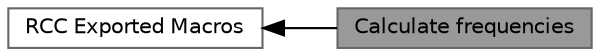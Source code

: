 digraph "Calculate frequencies"
{
 // LATEX_PDF_SIZE
  bgcolor="transparent";
  edge [fontname=Helvetica,fontsize=10,labelfontname=Helvetica,labelfontsize=10];
  node [fontname=Helvetica,fontsize=10,shape=box,height=0.2,width=0.4];
  rankdir=LR;
  Node1 [label="Calculate frequencies",height=0.2,width=0.4,color="gray40", fillcolor="grey60", style="filled", fontcolor="black",tooltip=" "];
  Node2 [label="RCC Exported Macros",height=0.2,width=0.4,color="grey40", fillcolor="white", style="filled",URL="$group___r_c_c___l_l___exported___macros.html",tooltip=" "];
  Node2->Node1 [shape=plaintext, dir="back", style="solid"];
}
